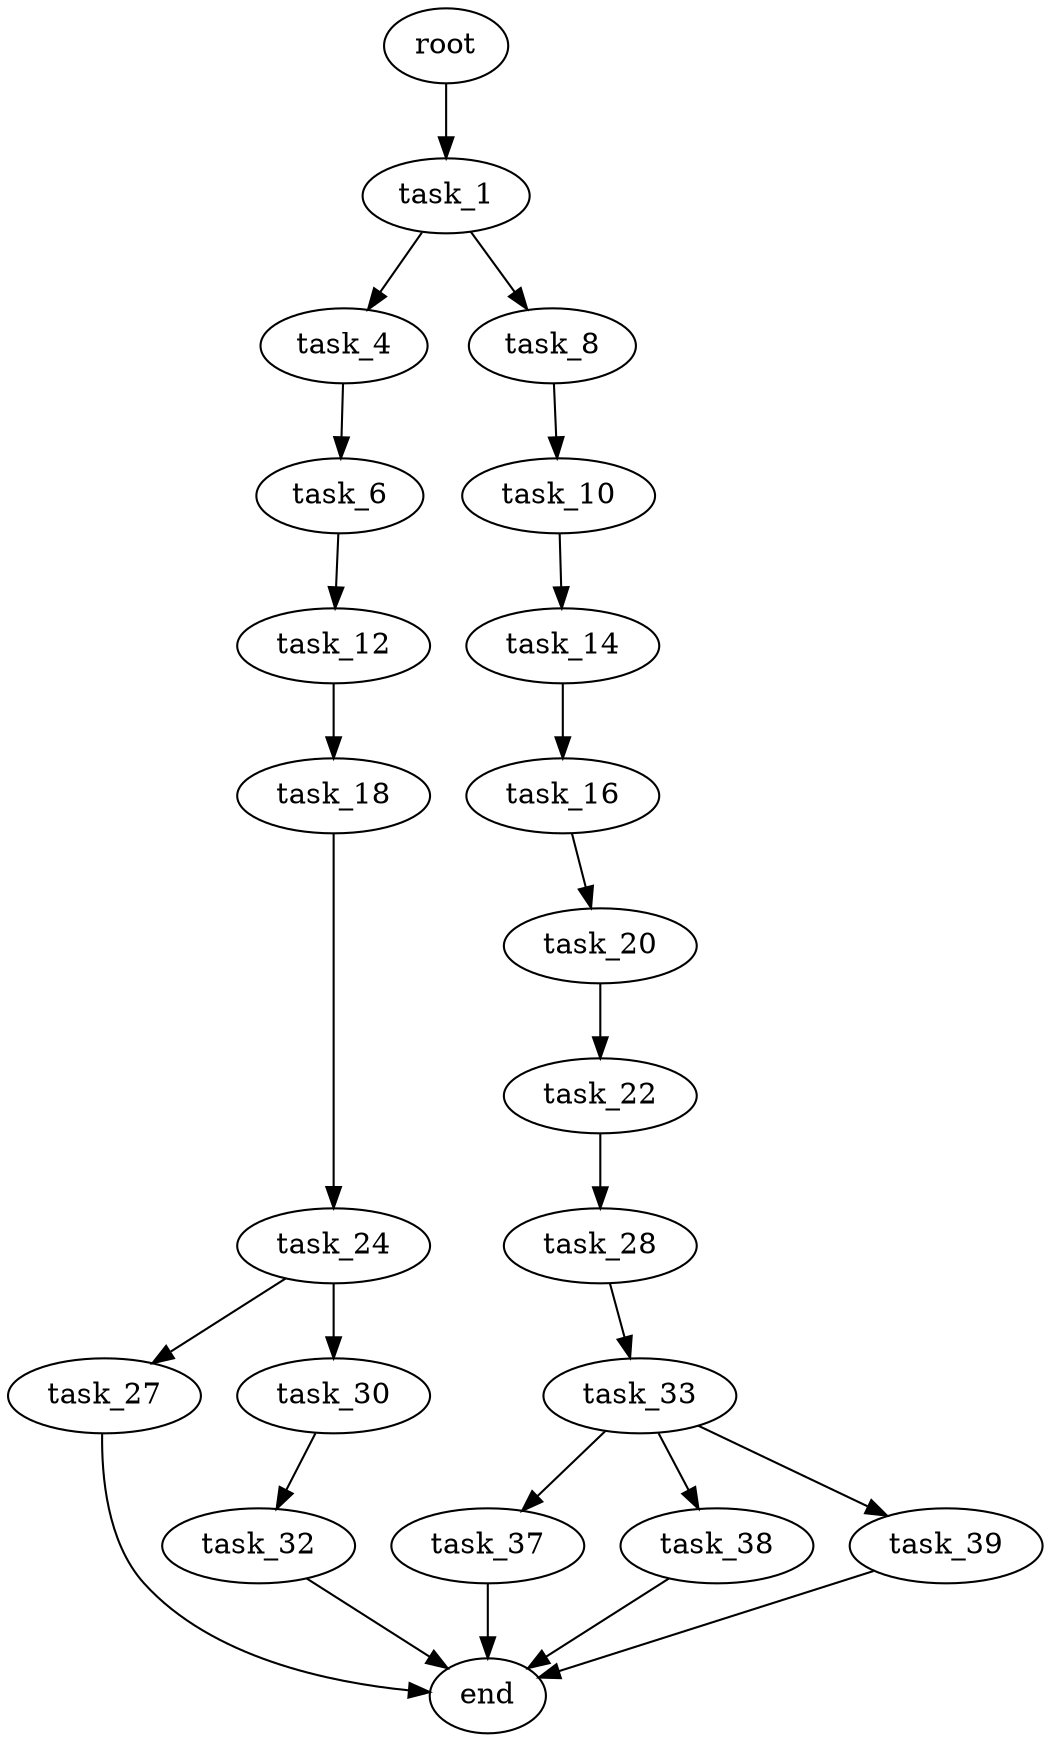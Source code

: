 digraph G {
  root [size="0.000000"];
  task_1 [size="455632326293.000000"];
  task_4 [size="650591520843.000000"];
  task_6 [size="1073741824000.000000"];
  task_8 [size="782757789696.000000"];
  task_10 [size="32503237206.000000"];
  task_12 [size="509373327600.000000"];
  task_14 [size="384141924552.000000"];
  task_16 [size="368293445632.000000"];
  task_18 [size="668090029060.000000"];
  task_20 [size="134217728000.000000"];
  task_22 [size="64283224153.000000"];
  task_24 [size="32449713154.000000"];
  task_27 [size="1073741824000.000000"];
  task_28 [size="1438227972.000000"];
  task_30 [size="134217728000.000000"];
  task_32 [size="324204846924.000000"];
  task_33 [size="231928233984.000000"];
  task_37 [size="656161691131.000000"];
  task_38 [size="3646209468.000000"];
  task_39 [size="444674398977.000000"];
  end [size="0.000000"];

  root -> task_1 [size="1.000000"];
  task_1 -> task_4 [size="301989888.000000"];
  task_1 -> task_8 [size="301989888.000000"];
  task_4 -> task_6 [size="679477248.000000"];
  task_6 -> task_12 [size="838860800.000000"];
  task_8 -> task_10 [size="679477248.000000"];
  task_10 -> task_14 [size="679477248.000000"];
  task_12 -> task_18 [size="411041792.000000"];
  task_14 -> task_16 [size="838860800.000000"];
  task_16 -> task_20 [size="411041792.000000"];
  task_18 -> task_24 [size="411041792.000000"];
  task_20 -> task_22 [size="209715200.000000"];
  task_22 -> task_28 [size="75497472.000000"];
  task_24 -> task_27 [size="679477248.000000"];
  task_24 -> task_30 [size="679477248.000000"];
  task_27 -> end [size="1.000000"];
  task_28 -> task_33 [size="75497472.000000"];
  task_30 -> task_32 [size="209715200.000000"];
  task_32 -> end [size="1.000000"];
  task_33 -> task_37 [size="301989888.000000"];
  task_33 -> task_38 [size="301989888.000000"];
  task_33 -> task_39 [size="301989888.000000"];
  task_37 -> end [size="1.000000"];
  task_38 -> end [size="1.000000"];
  task_39 -> end [size="1.000000"];
}
